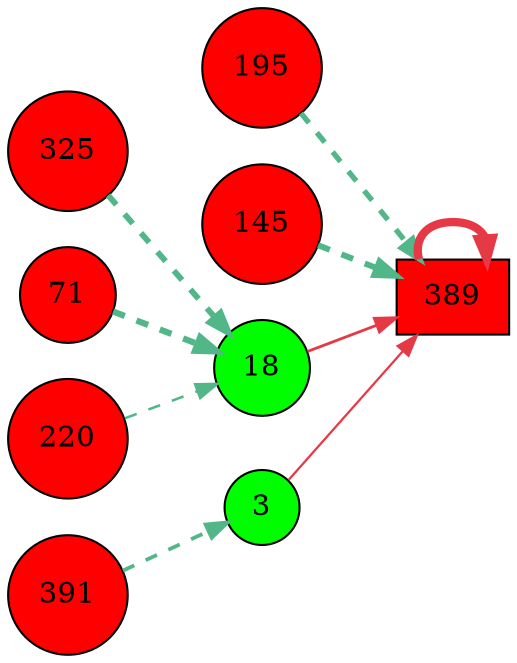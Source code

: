 digraph G{
rankdir=LR;
3 [style=filled, shape=circle, fillcolor="#00fe00", label="3"];
195 [style=filled, shape=circle, fillcolor="#fe0000", label="195"];
325 [style=filled, shape=circle, fillcolor="#fe0000", label="325"];
389 [style=filled, shape=box, fillcolor="#fe0000", label="389"];
71 [style=filled, shape=circle, fillcolor="#fe0000", label="71"];
391 [style=filled, shape=circle, fillcolor="#fe0000", label="391"];
145 [style=filled, shape=circle, fillcolor="#fe0000", label="145"];
18 [style=filled, shape=circle, fillcolor="#00fe00", label="18"];
220 [style=filled, shape=circle, fillcolor="#fe0000", label="220"];
389 -> 389 [color="#e63946",penwidth=4.00];
18 -> 389 [color="#e63946",penwidth=1.35];
3 -> 389 [color="#e63946",penwidth=1.08];
71 -> 18 [color="#52b788",style=dashed,penwidth=3.00];
325 -> 18 [color="#52b788",style=dashed,penwidth=2.83];
220 -> 18 [color="#52b788",style=dashed,penwidth=1.23];
391 -> 3 [color="#52b788",style=dashed,penwidth=1.82];
145 -> 389 [color="#52b788",style=dashed,penwidth=2.87];
195 -> 389 [color="#52b788",style=dashed,penwidth=2.59];
}